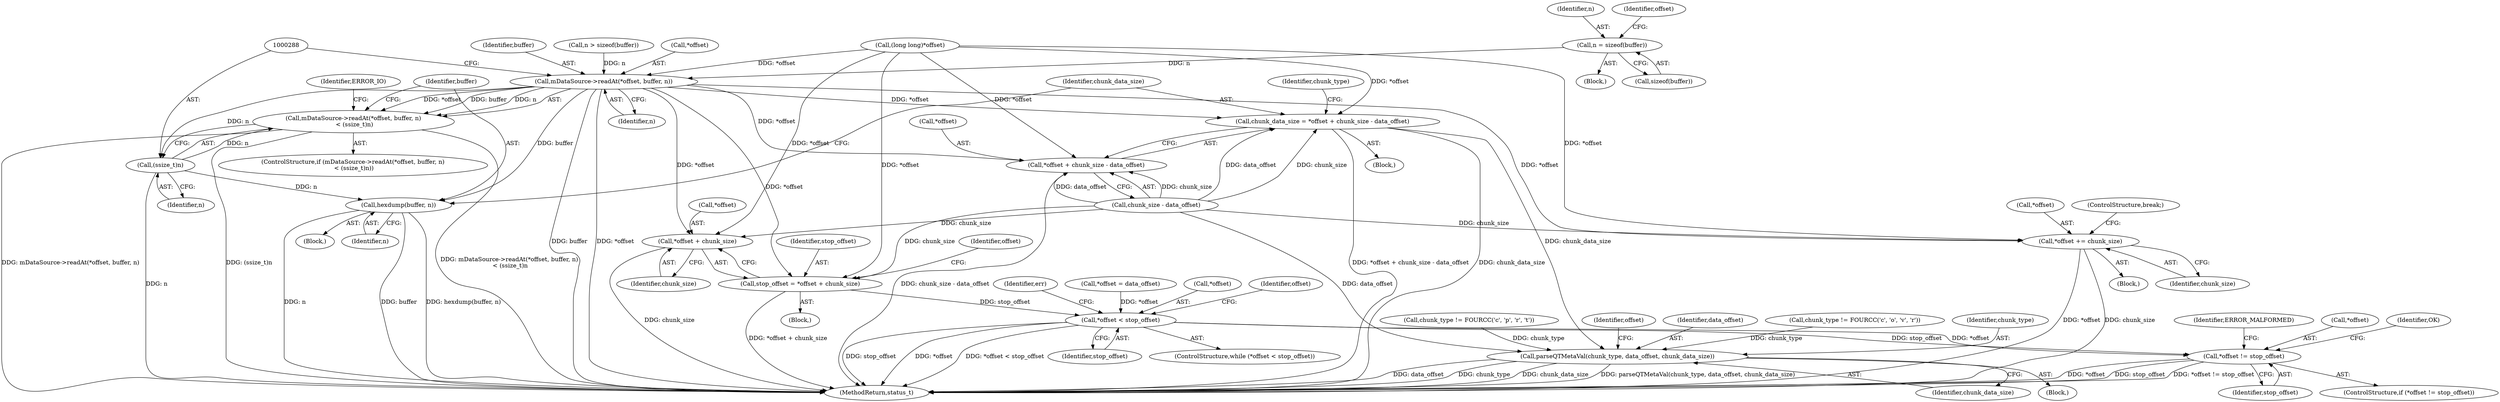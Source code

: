 digraph "0_Android_e7142a0703bc93f75e213e96ebc19000022afed9@API" {
"1000276" [label="(Call,n = sizeof(buffer))"];
"1000282" [label="(Call,mDataSource->readAt(*offset, buffer, n))"];
"1000281" [label="(Call,mDataSource->readAt(*offset, buffer, n)\n < (ssize_t)n)"];
"1000287" [label="(Call,(ssize_t)n)"];
"1000293" [label="(Call,hexdump(buffer, n))"];
"1000298" [label="(Call,chunk_data_size = *offset + chunk_size - data_offset)"];
"1003264" [label="(Call,parseQTMetaVal(chunk_type, data_offset, chunk_data_size))"];
"1000300" [label="(Call,*offset + chunk_size - data_offset)"];
"1000331" [label="(Call,stop_offset = *offset + chunk_size)"];
"1000342" [label="(Call,*offset < stop_offset)"];
"1000363" [label="(Call,*offset != stop_offset)"];
"1000333" [label="(Call,*offset + chunk_size)"];
"1003268" [label="(Call,*offset += chunk_size)"];
"1000363" [label="(Call,*offset != stop_offset)"];
"1000282" [label="(Call,mDataSource->readAt(*offset, buffer, n))"];
"1000339" [label="(Identifier,offset)"];
"1000341" [label="(ControlStructure,while (*offset < stop_offset))"];
"1000333" [label="(Call,*offset + chunk_size)"];
"1000276" [label="(Call,n = sizeof(buffer))"];
"1000285" [label="(Identifier,buffer)"];
"1003272" [label="(ControlStructure,break;)"];
"1000271" [label="(Call,n > sizeof(buffer))"];
"1000342" [label="(Call,*offset < stop_offset)"];
"1000364" [label="(Call,*offset)"];
"1000371" [label="(Identifier,OK)"];
"1000369" [label="(Identifier,ERROR_MALFORMED)"];
"1000366" [label="(Identifier,stop_offset)"];
"1000278" [label="(Call,sizeof(buffer))"];
"1000298" [label="(Call,chunk_data_size = *offset + chunk_size - data_offset)"];
"1003270" [label="(Identifier,offset)"];
"1003267" [label="(Identifier,chunk_data_size)"];
"1000343" [label="(Call,*offset)"];
"1000283" [label="(Call,*offset)"];
"1003266" [label="(Identifier,data_offset)"];
"1003264" [label="(Call,parseQTMetaVal(chunk_type, data_offset, chunk_data_size))"];
"1000275" [label="(Block,)"];
"1000365" [label="(Identifier,offset)"];
"1000331" [label="(Call,stop_offset = *offset + chunk_size)"];
"1000289" [label="(Identifier,n)"];
"1000316" [label="(Call,chunk_type != FOURCC('c', 'o', 'v', 'r'))"];
"1000286" [label="(Identifier,n)"];
"1000303" [label="(Call,chunk_size - data_offset)"];
"1000294" [label="(Identifier,buffer)"];
"1000299" [label="(Identifier,chunk_data_size)"];
"1003275" [label="(MethodReturn,status_t)"];
"1000329" [label="(Block,)"];
"1000280" [label="(ControlStructure,if (mDataSource->readAt(*offset, buffer, n)\n < (ssize_t)n))"];
"1000293" [label="(Call,hexdump(buffer, n))"];
"1000277" [label="(Identifier,n)"];
"1000336" [label="(Identifier,chunk_size)"];
"1000300" [label="(Call,*offset + chunk_size - data_offset)"];
"1000281" [label="(Call,mDataSource->readAt(*offset, buffer, n)\n < (ssize_t)n)"];
"1000241" [label="(Block,)"];
"1000234" [label="(Call,(long long)*offset)"];
"1000309" [label="(Identifier,chunk_type)"];
"1003265" [label="(Identifier,chunk_type)"];
"1000292" [label="(Identifier,ERROR_IO)"];
"1000287" [label="(Call,(ssize_t)n)"];
"1000301" [label="(Call,*offset)"];
"1000345" [label="(Identifier,stop_offset)"];
"1000334" [label="(Call,*offset)"];
"1003258" [label="(Block,)"];
"1003269" [label="(Call,*offset)"];
"1000349" [label="(Identifier,err)"];
"1000295" [label="(Identifier,n)"];
"1000337" [label="(Call,*offset = data_offset)"];
"1003263" [label="(Block,)"];
"1000362" [label="(ControlStructure,if (*offset != stop_offset))"];
"1003268" [label="(Call,*offset += chunk_size)"];
"1003271" [label="(Identifier,chunk_size)"];
"1000332" [label="(Identifier,stop_offset)"];
"1000106" [label="(Block,)"];
"1000308" [label="(Call,chunk_type != FOURCC('c', 'p', 'r', 't'))"];
"1000284" [label="(Identifier,offset)"];
"1000276" -> "1000275"  [label="AST: "];
"1000276" -> "1000278"  [label="CFG: "];
"1000277" -> "1000276"  [label="AST: "];
"1000278" -> "1000276"  [label="AST: "];
"1000284" -> "1000276"  [label="CFG: "];
"1000276" -> "1000282"  [label="DDG: n"];
"1000282" -> "1000281"  [label="AST: "];
"1000282" -> "1000286"  [label="CFG: "];
"1000283" -> "1000282"  [label="AST: "];
"1000285" -> "1000282"  [label="AST: "];
"1000286" -> "1000282"  [label="AST: "];
"1000288" -> "1000282"  [label="CFG: "];
"1000282" -> "1003275"  [label="DDG: buffer"];
"1000282" -> "1003275"  [label="DDG: *offset"];
"1000282" -> "1000281"  [label="DDG: *offset"];
"1000282" -> "1000281"  [label="DDG: buffer"];
"1000282" -> "1000281"  [label="DDG: n"];
"1000234" -> "1000282"  [label="DDG: *offset"];
"1000271" -> "1000282"  [label="DDG: n"];
"1000282" -> "1000287"  [label="DDG: n"];
"1000282" -> "1000293"  [label="DDG: buffer"];
"1000282" -> "1000298"  [label="DDG: *offset"];
"1000282" -> "1000300"  [label="DDG: *offset"];
"1000282" -> "1000331"  [label="DDG: *offset"];
"1000282" -> "1000333"  [label="DDG: *offset"];
"1000282" -> "1003268"  [label="DDG: *offset"];
"1000281" -> "1000280"  [label="AST: "];
"1000281" -> "1000287"  [label="CFG: "];
"1000287" -> "1000281"  [label="AST: "];
"1000292" -> "1000281"  [label="CFG: "];
"1000294" -> "1000281"  [label="CFG: "];
"1000281" -> "1003275"  [label="DDG: mDataSource->readAt(*offset, buffer, n)"];
"1000281" -> "1003275"  [label="DDG: (ssize_t)n"];
"1000281" -> "1003275"  [label="DDG: mDataSource->readAt(*offset, buffer, n)\n < (ssize_t)n"];
"1000287" -> "1000281"  [label="DDG: n"];
"1000287" -> "1000289"  [label="CFG: "];
"1000288" -> "1000287"  [label="AST: "];
"1000289" -> "1000287"  [label="AST: "];
"1000287" -> "1003275"  [label="DDG: n"];
"1000287" -> "1000293"  [label="DDG: n"];
"1000293" -> "1000241"  [label="AST: "];
"1000293" -> "1000295"  [label="CFG: "];
"1000294" -> "1000293"  [label="AST: "];
"1000295" -> "1000293"  [label="AST: "];
"1000299" -> "1000293"  [label="CFG: "];
"1000293" -> "1003275"  [label="DDG: buffer"];
"1000293" -> "1003275"  [label="DDG: hexdump(buffer, n)"];
"1000293" -> "1003275"  [label="DDG: n"];
"1000298" -> "1000106"  [label="AST: "];
"1000298" -> "1000300"  [label="CFG: "];
"1000299" -> "1000298"  [label="AST: "];
"1000300" -> "1000298"  [label="AST: "];
"1000309" -> "1000298"  [label="CFG: "];
"1000298" -> "1003275"  [label="DDG: chunk_data_size"];
"1000298" -> "1003275"  [label="DDG: *offset + chunk_size - data_offset"];
"1000234" -> "1000298"  [label="DDG: *offset"];
"1000303" -> "1000298"  [label="DDG: chunk_size"];
"1000303" -> "1000298"  [label="DDG: data_offset"];
"1000298" -> "1003264"  [label="DDG: chunk_data_size"];
"1003264" -> "1003263"  [label="AST: "];
"1003264" -> "1003267"  [label="CFG: "];
"1003265" -> "1003264"  [label="AST: "];
"1003266" -> "1003264"  [label="AST: "];
"1003267" -> "1003264"  [label="AST: "];
"1003270" -> "1003264"  [label="CFG: "];
"1003264" -> "1003275"  [label="DDG: data_offset"];
"1003264" -> "1003275"  [label="DDG: chunk_type"];
"1003264" -> "1003275"  [label="DDG: chunk_data_size"];
"1003264" -> "1003275"  [label="DDG: parseQTMetaVal(chunk_type, data_offset, chunk_data_size)"];
"1000308" -> "1003264"  [label="DDG: chunk_type"];
"1000316" -> "1003264"  [label="DDG: chunk_type"];
"1000303" -> "1003264"  [label="DDG: data_offset"];
"1000300" -> "1000303"  [label="CFG: "];
"1000301" -> "1000300"  [label="AST: "];
"1000303" -> "1000300"  [label="AST: "];
"1000300" -> "1003275"  [label="DDG: chunk_size - data_offset"];
"1000234" -> "1000300"  [label="DDG: *offset"];
"1000303" -> "1000300"  [label="DDG: chunk_size"];
"1000303" -> "1000300"  [label="DDG: data_offset"];
"1000331" -> "1000329"  [label="AST: "];
"1000331" -> "1000333"  [label="CFG: "];
"1000332" -> "1000331"  [label="AST: "];
"1000333" -> "1000331"  [label="AST: "];
"1000339" -> "1000331"  [label="CFG: "];
"1000331" -> "1003275"  [label="DDG: *offset + chunk_size"];
"1000234" -> "1000331"  [label="DDG: *offset"];
"1000303" -> "1000331"  [label="DDG: chunk_size"];
"1000331" -> "1000342"  [label="DDG: stop_offset"];
"1000342" -> "1000341"  [label="AST: "];
"1000342" -> "1000345"  [label="CFG: "];
"1000343" -> "1000342"  [label="AST: "];
"1000345" -> "1000342"  [label="AST: "];
"1000349" -> "1000342"  [label="CFG: "];
"1000365" -> "1000342"  [label="CFG: "];
"1000342" -> "1003275"  [label="DDG: *offset"];
"1000342" -> "1003275"  [label="DDG: *offset < stop_offset"];
"1000342" -> "1003275"  [label="DDG: stop_offset"];
"1000337" -> "1000342"  [label="DDG: *offset"];
"1000342" -> "1000363"  [label="DDG: *offset"];
"1000342" -> "1000363"  [label="DDG: stop_offset"];
"1000363" -> "1000362"  [label="AST: "];
"1000363" -> "1000366"  [label="CFG: "];
"1000364" -> "1000363"  [label="AST: "];
"1000366" -> "1000363"  [label="AST: "];
"1000369" -> "1000363"  [label="CFG: "];
"1000371" -> "1000363"  [label="CFG: "];
"1000363" -> "1003275"  [label="DDG: *offset"];
"1000363" -> "1003275"  [label="DDG: stop_offset"];
"1000363" -> "1003275"  [label="DDG: *offset != stop_offset"];
"1000333" -> "1000336"  [label="CFG: "];
"1000334" -> "1000333"  [label="AST: "];
"1000336" -> "1000333"  [label="AST: "];
"1000333" -> "1003275"  [label="DDG: chunk_size"];
"1000234" -> "1000333"  [label="DDG: *offset"];
"1000303" -> "1000333"  [label="DDG: chunk_size"];
"1003268" -> "1003258"  [label="AST: "];
"1003268" -> "1003271"  [label="CFG: "];
"1003269" -> "1003268"  [label="AST: "];
"1003271" -> "1003268"  [label="AST: "];
"1003272" -> "1003268"  [label="CFG: "];
"1003268" -> "1003275"  [label="DDG: chunk_size"];
"1003268" -> "1003275"  [label="DDG: *offset"];
"1000303" -> "1003268"  [label="DDG: chunk_size"];
"1000234" -> "1003268"  [label="DDG: *offset"];
}
